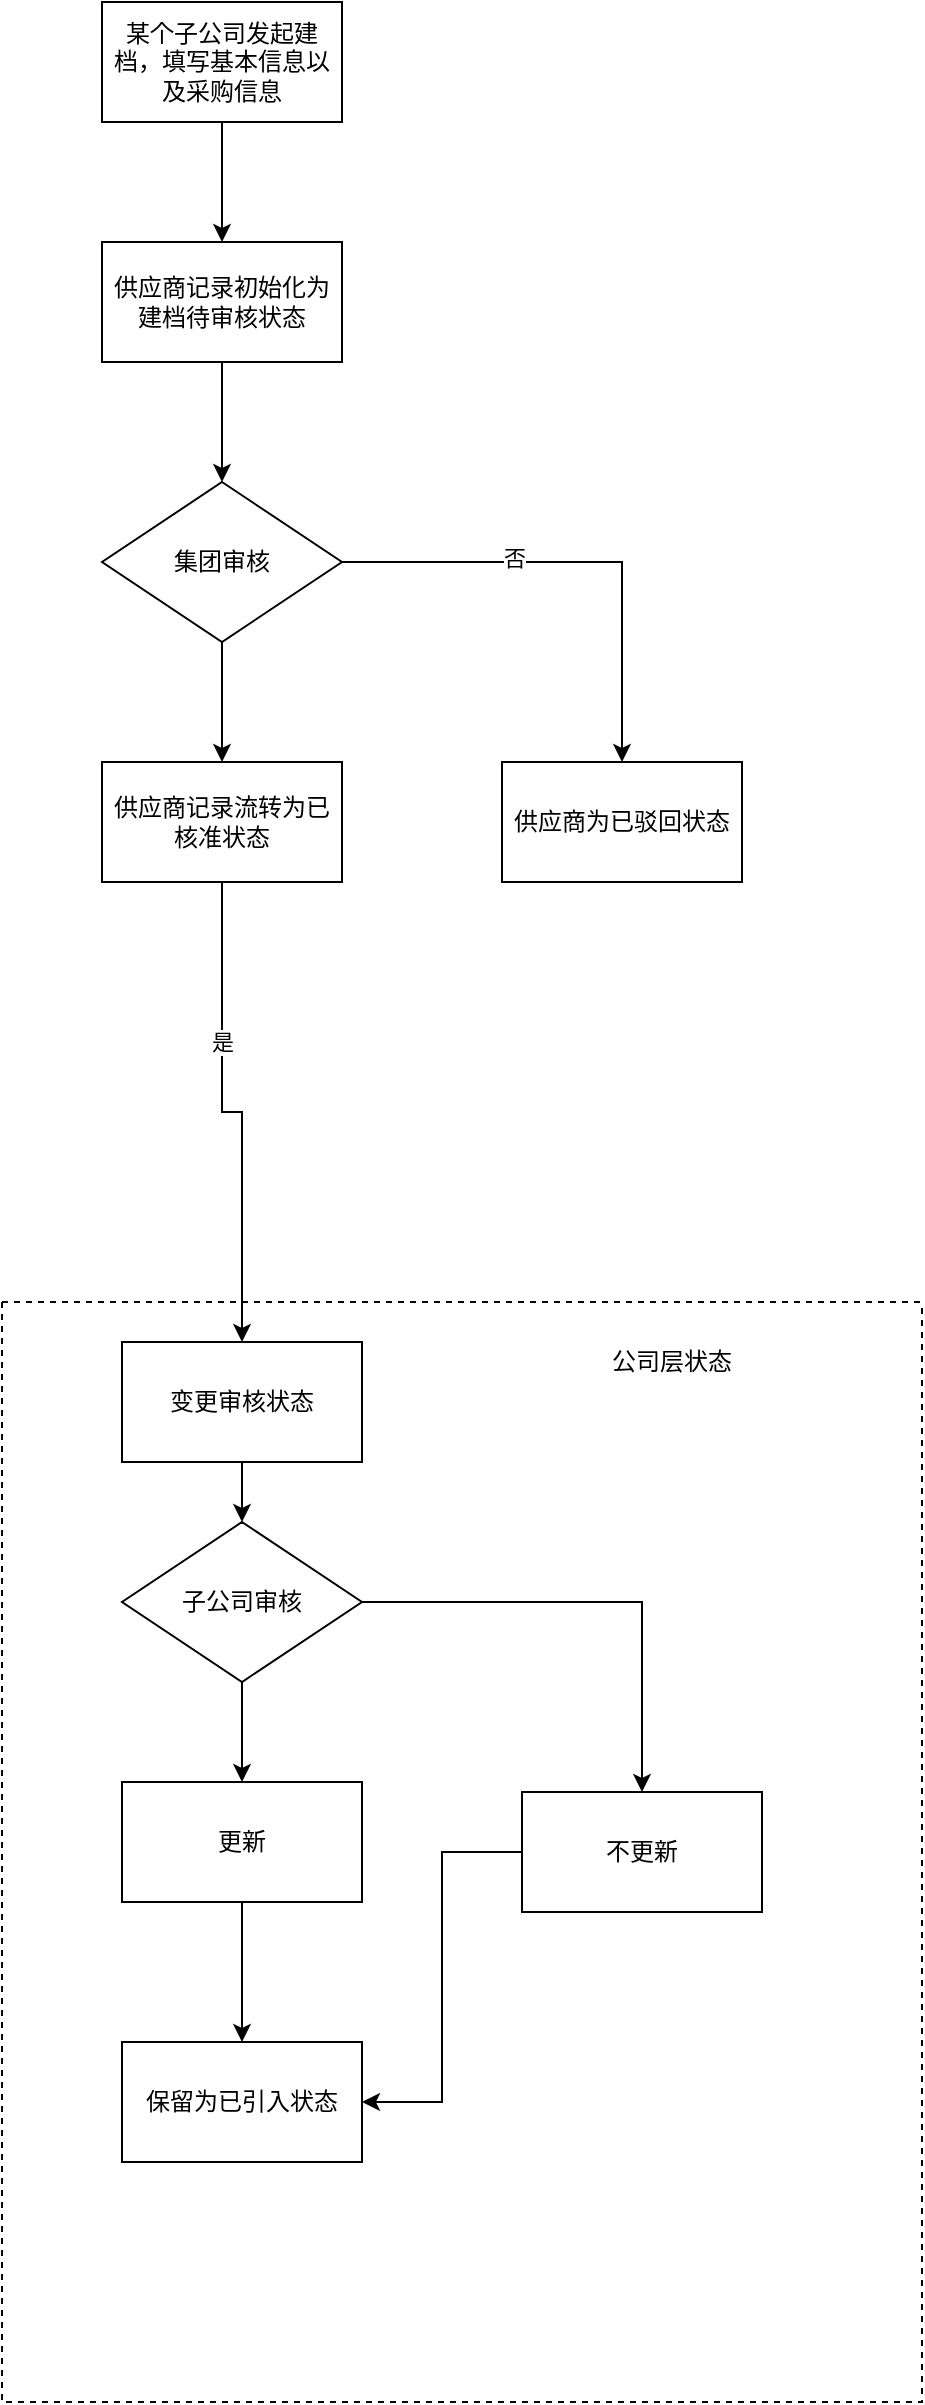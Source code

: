 <mxfile version="14.8.2" type="github">
  <diagram id="vUl9VXo7g39ASS7Ow1n_" name="Page-1">
    <mxGraphModel dx="1422" dy="762" grid="1" gridSize="10" guides="1" tooltips="1" connect="1" arrows="1" fold="1" page="1" pageScale="1" pageWidth="827" pageHeight="1169" math="0" shadow="0">
      <root>
        <mxCell id="0" />
        <mxCell id="1" parent="0" />
        <mxCell id="LGwXLLXF-dzOJcVvsAQd-1" value="" style="edgeStyle=orthogonalEdgeStyle;rounded=0;orthogonalLoop=1;jettySize=auto;html=1;" edge="1" parent="1" source="LGwXLLXF-dzOJcVvsAQd-2" target="LGwXLLXF-dzOJcVvsAQd-4">
          <mxGeometry relative="1" as="geometry" />
        </mxCell>
        <mxCell id="LGwXLLXF-dzOJcVvsAQd-2" value="某个子公司发起建档，填写基本信息以及采购信息" style="rounded=0;whiteSpace=wrap;html=1;" vertex="1" parent="1">
          <mxGeometry x="120" y="200" width="120" height="60" as="geometry" />
        </mxCell>
        <mxCell id="LGwXLLXF-dzOJcVvsAQd-3" value="" style="edgeStyle=orthogonalEdgeStyle;rounded=0;orthogonalLoop=1;jettySize=auto;html=1;" edge="1" parent="1" source="LGwXLLXF-dzOJcVvsAQd-4" target="LGwXLLXF-dzOJcVvsAQd-8">
          <mxGeometry relative="1" as="geometry" />
        </mxCell>
        <mxCell id="LGwXLLXF-dzOJcVvsAQd-4" value="供应商记录初始化为建档待审核状态" style="rounded=0;whiteSpace=wrap;html=1;" vertex="1" parent="1">
          <mxGeometry x="120" y="320" width="120" height="60" as="geometry" />
        </mxCell>
        <mxCell id="LGwXLLXF-dzOJcVvsAQd-5" value="" style="edgeStyle=orthogonalEdgeStyle;rounded=0;orthogonalLoop=1;jettySize=auto;html=1;" edge="1" parent="1" source="LGwXLLXF-dzOJcVvsAQd-8" target="LGwXLLXF-dzOJcVvsAQd-11">
          <mxGeometry relative="1" as="geometry" />
        </mxCell>
        <mxCell id="LGwXLLXF-dzOJcVvsAQd-6" style="edgeStyle=orthogonalEdgeStyle;rounded=0;orthogonalLoop=1;jettySize=auto;html=1;entryX=0.5;entryY=0;entryDx=0;entryDy=0;" edge="1" parent="1" source="LGwXLLXF-dzOJcVvsAQd-8" target="LGwXLLXF-dzOJcVvsAQd-26">
          <mxGeometry relative="1" as="geometry" />
        </mxCell>
        <mxCell id="LGwXLLXF-dzOJcVvsAQd-7" value="否" style="edgeLabel;html=1;align=center;verticalAlign=middle;resizable=0;points=[];" vertex="1" connectable="0" parent="LGwXLLXF-dzOJcVvsAQd-6">
          <mxGeometry x="-0.283" y="2" relative="1" as="geometry">
            <mxPoint as="offset" />
          </mxGeometry>
        </mxCell>
        <mxCell id="LGwXLLXF-dzOJcVvsAQd-8" value="集团审核" style="rhombus;whiteSpace=wrap;html=1;" vertex="1" parent="1">
          <mxGeometry x="120" y="440" width="120" height="80" as="geometry" />
        </mxCell>
        <mxCell id="LGwXLLXF-dzOJcVvsAQd-9" style="edgeStyle=orthogonalEdgeStyle;rounded=0;orthogonalLoop=1;jettySize=auto;html=1;" edge="1" parent="1" source="LGwXLLXF-dzOJcVvsAQd-11" target="LGwXLLXF-dzOJcVvsAQd-19">
          <mxGeometry relative="1" as="geometry" />
        </mxCell>
        <mxCell id="LGwXLLXF-dzOJcVvsAQd-10" value="是" style="edgeLabel;html=1;align=center;verticalAlign=middle;resizable=0;points=[];" vertex="1" connectable="0" parent="LGwXLLXF-dzOJcVvsAQd-9">
          <mxGeometry x="-0.339" relative="1" as="geometry">
            <mxPoint as="offset" />
          </mxGeometry>
        </mxCell>
        <mxCell id="LGwXLLXF-dzOJcVvsAQd-11" value="供应商记录流转为已核准状态" style="rounded=0;whiteSpace=wrap;html=1;" vertex="1" parent="1">
          <mxGeometry x="120" y="580" width="120" height="60" as="geometry" />
        </mxCell>
        <mxCell id="LGwXLLXF-dzOJcVvsAQd-12" value="" style="swimlane;startSize=0;dashed=1;fillColor=none;gradientColor=none;" vertex="1" parent="1">
          <mxGeometry x="70" y="850" width="460" height="550" as="geometry" />
        </mxCell>
        <mxCell id="LGwXLLXF-dzOJcVvsAQd-13" style="edgeStyle=orthogonalEdgeStyle;rounded=0;orthogonalLoop=1;jettySize=auto;html=1;entryX=0.5;entryY=0;entryDx=0;entryDy=0;" edge="1" parent="LGwXLLXF-dzOJcVvsAQd-12" source="LGwXLLXF-dzOJcVvsAQd-15" target="LGwXLLXF-dzOJcVvsAQd-17">
          <mxGeometry relative="1" as="geometry" />
        </mxCell>
        <mxCell id="LGwXLLXF-dzOJcVvsAQd-14" style="edgeStyle=orthogonalEdgeStyle;rounded=0;orthogonalLoop=1;jettySize=auto;html=1;entryX=0.5;entryY=0;entryDx=0;entryDy=0;" edge="1" parent="LGwXLLXF-dzOJcVvsAQd-12" source="LGwXLLXF-dzOJcVvsAQd-15" target="LGwXLLXF-dzOJcVvsAQd-24">
          <mxGeometry relative="1" as="geometry" />
        </mxCell>
        <mxCell id="LGwXLLXF-dzOJcVvsAQd-15" value="子公司审核" style="rhombus;whiteSpace=wrap;html=1;fillColor=none;" vertex="1" parent="LGwXLLXF-dzOJcVvsAQd-12">
          <mxGeometry x="60" y="110" width="120" height="80" as="geometry" />
        </mxCell>
        <mxCell id="LGwXLLXF-dzOJcVvsAQd-27" style="edgeStyle=orthogonalEdgeStyle;rounded=0;orthogonalLoop=1;jettySize=auto;html=1;entryX=0.5;entryY=0;entryDx=0;entryDy=0;" edge="1" parent="LGwXLLXF-dzOJcVvsAQd-12" source="LGwXLLXF-dzOJcVvsAQd-17" target="LGwXLLXF-dzOJcVvsAQd-23">
          <mxGeometry relative="1" as="geometry" />
        </mxCell>
        <mxCell id="LGwXLLXF-dzOJcVvsAQd-17" value="更新" style="rounded=0;whiteSpace=wrap;html=1;" vertex="1" parent="LGwXLLXF-dzOJcVvsAQd-12">
          <mxGeometry x="60" y="240" width="120" height="60" as="geometry" />
        </mxCell>
        <mxCell id="LGwXLLXF-dzOJcVvsAQd-18" style="edgeStyle=orthogonalEdgeStyle;rounded=0;orthogonalLoop=1;jettySize=auto;html=1;entryX=0.5;entryY=0;entryDx=0;entryDy=0;" edge="1" parent="LGwXLLXF-dzOJcVvsAQd-12" source="LGwXLLXF-dzOJcVvsAQd-19" target="LGwXLLXF-dzOJcVvsAQd-15">
          <mxGeometry relative="1" as="geometry" />
        </mxCell>
        <mxCell id="LGwXLLXF-dzOJcVvsAQd-19" value="变更审核状态" style="rounded=0;whiteSpace=wrap;html=1;" vertex="1" parent="LGwXLLXF-dzOJcVvsAQd-12">
          <mxGeometry x="60" y="20" width="120" height="60" as="geometry" />
        </mxCell>
        <mxCell id="LGwXLLXF-dzOJcVvsAQd-23" value="保留为已引入状态" style="rounded=0;whiteSpace=wrap;html=1;fillColor=none;gradientColor=none;" vertex="1" parent="LGwXLLXF-dzOJcVvsAQd-12">
          <mxGeometry x="60" y="370" width="120" height="60" as="geometry" />
        </mxCell>
        <mxCell id="LGwXLLXF-dzOJcVvsAQd-28" style="edgeStyle=orthogonalEdgeStyle;rounded=0;orthogonalLoop=1;jettySize=auto;html=1;entryX=1;entryY=0.5;entryDx=0;entryDy=0;" edge="1" parent="LGwXLLXF-dzOJcVvsAQd-12" source="LGwXLLXF-dzOJcVvsAQd-24" target="LGwXLLXF-dzOJcVvsAQd-23">
          <mxGeometry relative="1" as="geometry" />
        </mxCell>
        <mxCell id="LGwXLLXF-dzOJcVvsAQd-24" value="不更新" style="rounded=0;whiteSpace=wrap;html=1;fillColor=none;gradientColor=none;" vertex="1" parent="LGwXLLXF-dzOJcVvsAQd-12">
          <mxGeometry x="260" y="245" width="120" height="60" as="geometry" />
        </mxCell>
        <mxCell id="LGwXLLXF-dzOJcVvsAQd-25" value="公司层状态" style="text;html=1;strokeColor=none;fillColor=none;align=center;verticalAlign=middle;whiteSpace=wrap;rounded=0;" vertex="1" parent="LGwXLLXF-dzOJcVvsAQd-12">
          <mxGeometry x="250" y="20" width="170" height="20" as="geometry" />
        </mxCell>
        <mxCell id="LGwXLLXF-dzOJcVvsAQd-26" value="供应商为已驳回状态" style="rounded=0;whiteSpace=wrap;html=1;fillColor=none;gradientColor=none;" vertex="1" parent="1">
          <mxGeometry x="320" y="580" width="120" height="60" as="geometry" />
        </mxCell>
      </root>
    </mxGraphModel>
  </diagram>
</mxfile>
